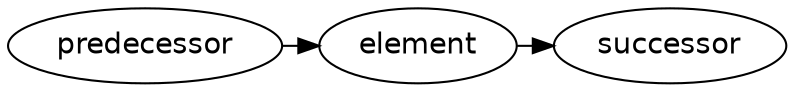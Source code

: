 digraph G {
	graph [fontname = "Helvetica"];
	node [fontname = "Helvetica"];
	edge [fontname = "Helvetica"];
	predecessor;
	element;
	successor;
	predecessor -> element:w;
	element -> successor:w;
	{rank=same predecessor -> element -> successor [style=invis]};
}
